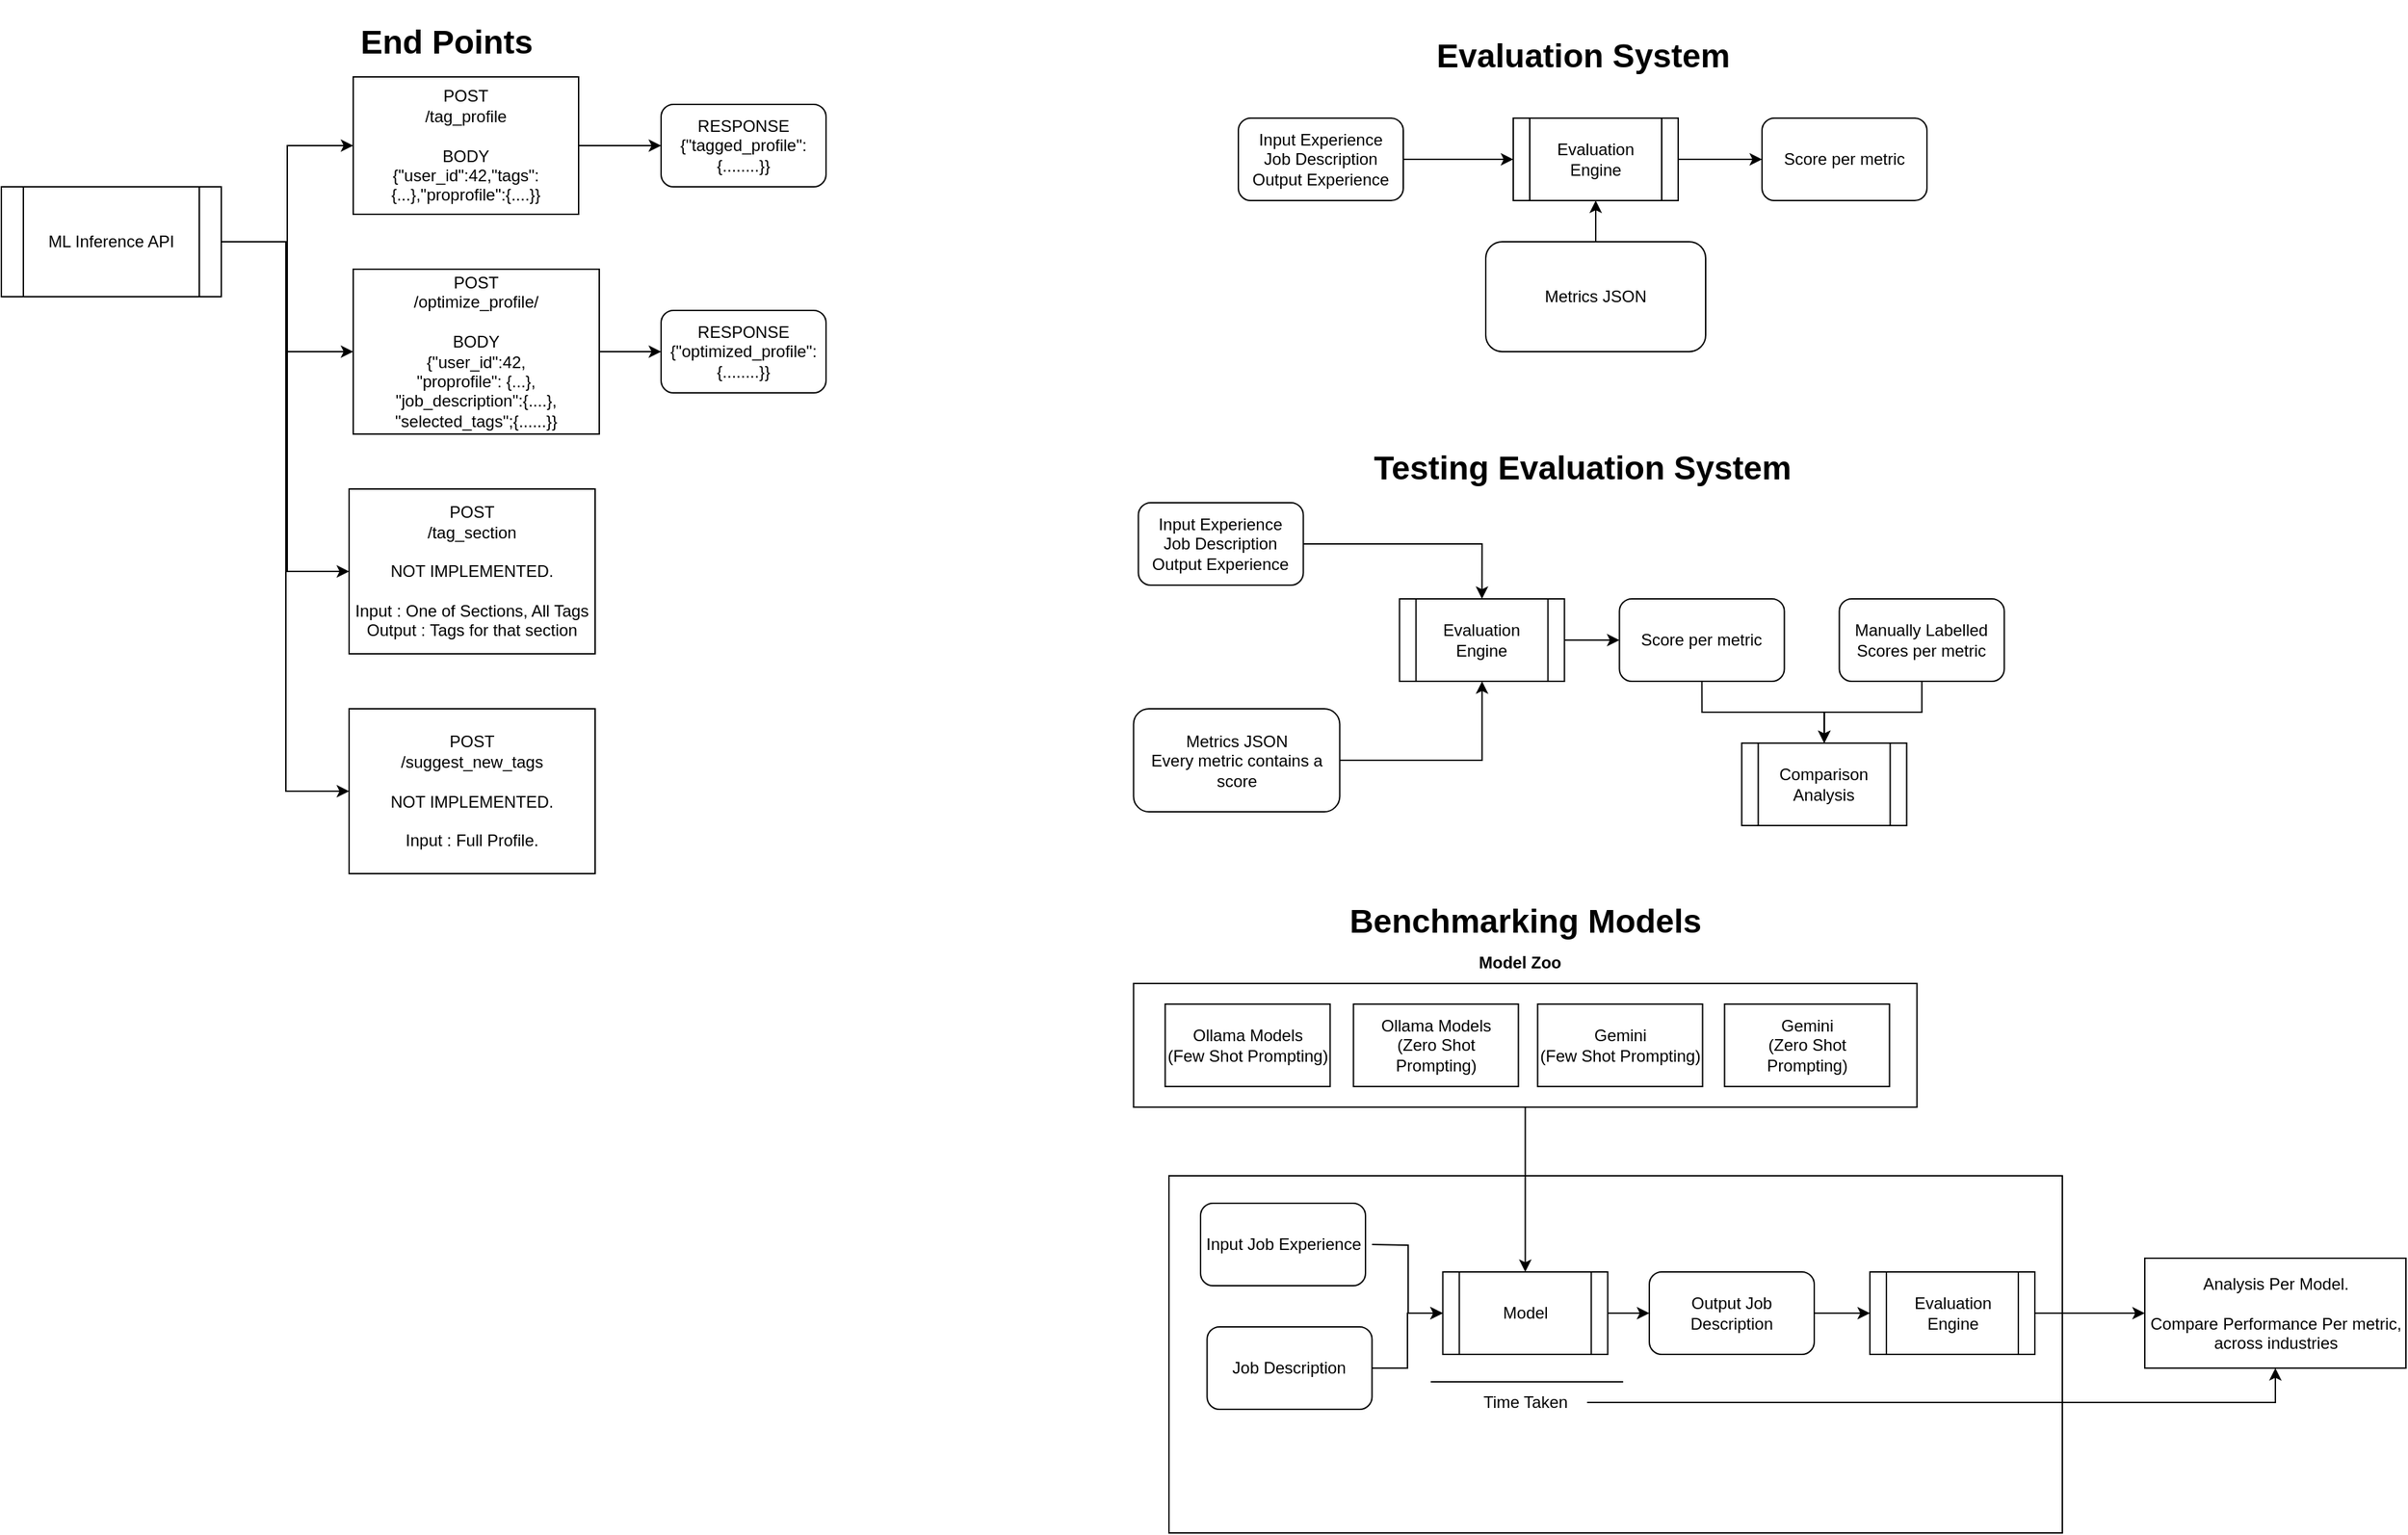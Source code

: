 <mxfile version="26.2.14">
  <diagram name="Page-1" id="Rc3s0BRqiITv8N8nPfR5">
    <mxGraphModel dx="1866" dy="968" grid="1" gridSize="10" guides="1" tooltips="1" connect="1" arrows="1" fold="1" page="1" pageScale="1" pageWidth="827" pageHeight="1169" math="0" shadow="0">
      <root>
        <mxCell id="0" />
        <mxCell id="1" parent="0" />
        <mxCell id="SC9cyZY3klM1m1NmlQsm-56" value="" style="rounded=0;whiteSpace=wrap;html=1;" parent="1" vertex="1">
          <mxGeometry x="939.5" y="880" width="650" height="260" as="geometry" />
        </mxCell>
        <mxCell id="fd7VVPAdmDBcDg8gATgO-1" value="&lt;h1&gt;End Points&lt;/h1&gt;" style="text;html=1;align=center;verticalAlign=middle;whiteSpace=wrap;rounded=0;" parent="1" vertex="1">
          <mxGeometry x="306" y="40" width="216" height="30" as="geometry" />
        </mxCell>
        <mxCell id="fd7VVPAdmDBcDg8gATgO-7" style="edgeStyle=orthogonalEdgeStyle;rounded=0;orthogonalLoop=1;jettySize=auto;html=1;entryX=0;entryY=0.5;entryDx=0;entryDy=0;" parent="1" source="fd7VVPAdmDBcDg8gATgO-2" target="fd7VVPAdmDBcDg8gATgO-5" edge="1">
          <mxGeometry relative="1" as="geometry" />
        </mxCell>
        <mxCell id="fd7VVPAdmDBcDg8gATgO-8" style="edgeStyle=orthogonalEdgeStyle;rounded=0;orthogonalLoop=1;jettySize=auto;html=1;" parent="1" source="fd7VVPAdmDBcDg8gATgO-2" target="fd7VVPAdmDBcDg8gATgO-3" edge="1">
          <mxGeometry relative="1" as="geometry" />
        </mxCell>
        <mxCell id="SC9cyZY3klM1m1NmlQsm-2" style="edgeStyle=orthogonalEdgeStyle;rounded=0;orthogonalLoop=1;jettySize=auto;html=1;" parent="1" target="SC9cyZY3klM1m1NmlQsm-1" edge="1">
          <mxGeometry relative="1" as="geometry">
            <mxPoint x="248" y="200" as="sourcePoint" />
            <mxPoint x="341" y="440" as="targetPoint" />
            <Array as="points">
              <mxPoint x="298" y="200" />
              <mxPoint x="298" y="440" />
            </Array>
          </mxGeometry>
        </mxCell>
        <mxCell id="SC9cyZY3klM1m1NmlQsm-4" style="edgeStyle=orthogonalEdgeStyle;rounded=0;orthogonalLoop=1;jettySize=auto;html=1;entryX=0;entryY=0.5;entryDx=0;entryDy=0;" parent="1" source="fd7VVPAdmDBcDg8gATgO-2" target="SC9cyZY3klM1m1NmlQsm-3" edge="1">
          <mxGeometry relative="1" as="geometry">
            <Array as="points">
              <mxPoint x="297" y="200" />
              <mxPoint x="297" y="600" />
            </Array>
          </mxGeometry>
        </mxCell>
        <mxCell id="fd7VVPAdmDBcDg8gATgO-2" value="ML Inference API" style="shape=process;whiteSpace=wrap;html=1;backgroundOutline=1;" parent="1" vertex="1">
          <mxGeometry x="90" y="160" width="160" height="80" as="geometry" />
        </mxCell>
        <mxCell id="fd7VVPAdmDBcDg8gATgO-9" value="" style="edgeStyle=orthogonalEdgeStyle;rounded=0;orthogonalLoop=1;jettySize=auto;html=1;" parent="1" source="fd7VVPAdmDBcDg8gATgO-3" target="fd7VVPAdmDBcDg8gATgO-4" edge="1">
          <mxGeometry relative="1" as="geometry" />
        </mxCell>
        <mxCell id="fd7VVPAdmDBcDg8gATgO-3" value="POST&lt;div&gt;/tag_profile&lt;/div&gt;&lt;div&gt;&lt;br&gt;&lt;/div&gt;&lt;div&gt;BODY&lt;/div&gt;&lt;div&gt;{&quot;user_id&quot;:42,&quot;tags&quot;:{...},&quot;proprofile&quot;:{....}}&lt;/div&gt;" style="rounded=0;whiteSpace=wrap;html=1;" parent="1" vertex="1">
          <mxGeometry x="346" y="80" width="164" height="100" as="geometry" />
        </mxCell>
        <mxCell id="fd7VVPAdmDBcDg8gATgO-4" value="RESPONSE&lt;div&gt;{&quot;tagged_profile&quot;:{........}}&lt;/div&gt;" style="rounded=1;whiteSpace=wrap;html=1;" parent="1" vertex="1">
          <mxGeometry x="570" y="100" width="120" height="60" as="geometry" />
        </mxCell>
        <mxCell id="fd7VVPAdmDBcDg8gATgO-12" value="" style="edgeStyle=orthogonalEdgeStyle;rounded=0;orthogonalLoop=1;jettySize=auto;html=1;" parent="1" source="fd7VVPAdmDBcDg8gATgO-5" target="fd7VVPAdmDBcDg8gATgO-11" edge="1">
          <mxGeometry relative="1" as="geometry" />
        </mxCell>
        <mxCell id="fd7VVPAdmDBcDg8gATgO-5" value="POST&lt;div&gt;/optimize_profile/&lt;/div&gt;&lt;div&gt;&lt;br&gt;&lt;/div&gt;&lt;div&gt;BODY&lt;/div&gt;&lt;div&gt;{&quot;user_id&quot;:42,&lt;/div&gt;&lt;div&gt;&quot;proprofile&quot;: {...},&lt;/div&gt;&lt;div&gt;&quot;job_description&quot;:{....},&lt;/div&gt;&lt;div&gt;&quot;selected_tags&quot;;{......}}&lt;/div&gt;" style="rounded=0;whiteSpace=wrap;html=1;" parent="1" vertex="1">
          <mxGeometry x="346" y="220" width="179" height="120" as="geometry" />
        </mxCell>
        <mxCell id="fd7VVPAdmDBcDg8gATgO-11" value="RESPONSE&lt;div&gt;{&quot;optimized_profile&quot;:{........}}&lt;/div&gt;" style="rounded=1;whiteSpace=wrap;html=1;" parent="1" vertex="1">
          <mxGeometry x="570" y="250" width="120" height="60" as="geometry" />
        </mxCell>
        <mxCell id="SC9cyZY3klM1m1NmlQsm-1" value="POST&lt;div&gt;/tag_section&lt;/div&gt;&lt;div&gt;&lt;br&gt;&lt;/div&gt;&lt;div&gt;NOT IMPLEMENTED.&lt;/div&gt;&lt;div&gt;&lt;br&gt;&lt;/div&gt;&lt;div&gt;Input : One of Sections, All Tags&lt;/div&gt;&lt;div&gt;Output : Tags for that section&lt;/div&gt;" style="rounded=0;whiteSpace=wrap;html=1;" parent="1" vertex="1">
          <mxGeometry x="343" y="380" width="179" height="120" as="geometry" />
        </mxCell>
        <mxCell id="SC9cyZY3klM1m1NmlQsm-3" value="POST&lt;div&gt;/suggest_new_tags&lt;/div&gt;&lt;div&gt;&lt;br&gt;&lt;/div&gt;&lt;div&gt;NOT IMPLEMENTED.&lt;/div&gt;&lt;div&gt;&lt;br&gt;&lt;/div&gt;&lt;div&gt;Input : Full Profile.&lt;/div&gt;" style="rounded=0;whiteSpace=wrap;html=1;" parent="1" vertex="1">
          <mxGeometry x="343" y="540" width="179" height="120" as="geometry" />
        </mxCell>
        <mxCell id="SC9cyZY3klM1m1NmlQsm-5" value="&lt;h1&gt;Evaluation System&lt;/h1&gt;" style="text;html=1;align=center;verticalAlign=middle;whiteSpace=wrap;rounded=0;" parent="1" vertex="1">
          <mxGeometry x="1133" y="50" width="216" height="30" as="geometry" />
        </mxCell>
        <mxCell id="SC9cyZY3klM1m1NmlQsm-7" value="&lt;h1&gt;Testing Evaluation System&lt;/h1&gt;" style="text;html=1;align=center;verticalAlign=middle;whiteSpace=wrap;rounded=0;" parent="1" vertex="1">
          <mxGeometry x="1047" y="350" width="387" height="30" as="geometry" />
        </mxCell>
        <mxCell id="SC9cyZY3klM1m1NmlQsm-14" value="" style="edgeStyle=orthogonalEdgeStyle;rounded=0;orthogonalLoop=1;jettySize=auto;html=1;" parent="1" source="SC9cyZY3klM1m1NmlQsm-12" target="SC9cyZY3klM1m1NmlQsm-13" edge="1">
          <mxGeometry relative="1" as="geometry" />
        </mxCell>
        <mxCell id="SC9cyZY3klM1m1NmlQsm-12" value="Evaluation Engine" style="shape=process;whiteSpace=wrap;html=1;backgroundOutline=1;" parent="1" vertex="1">
          <mxGeometry x="1190" y="110" width="120" height="60" as="geometry" />
        </mxCell>
        <mxCell id="SC9cyZY3klM1m1NmlQsm-13" value="Score per metric" style="rounded=1;whiteSpace=wrap;html=1;" parent="1" vertex="1">
          <mxGeometry x="1371" y="110" width="120" height="60" as="geometry" />
        </mxCell>
        <mxCell id="SC9cyZY3klM1m1NmlQsm-18" style="edgeStyle=orthogonalEdgeStyle;rounded=0;orthogonalLoop=1;jettySize=auto;html=1;" parent="1" source="SC9cyZY3klM1m1NmlQsm-15" target="SC9cyZY3klM1m1NmlQsm-12" edge="1">
          <mxGeometry relative="1" as="geometry" />
        </mxCell>
        <mxCell id="SC9cyZY3klM1m1NmlQsm-15" value="Input Experience&lt;div&gt;Job Description&lt;/div&gt;&lt;div&gt;Output Experience&lt;/div&gt;" style="rounded=1;whiteSpace=wrap;html=1;" parent="1" vertex="1">
          <mxGeometry x="990" y="110" width="120" height="60" as="geometry" />
        </mxCell>
        <mxCell id="SC9cyZY3klM1m1NmlQsm-20" value="" style="edgeStyle=orthogonalEdgeStyle;rounded=0;orthogonalLoop=1;jettySize=auto;html=1;" parent="1" source="SC9cyZY3klM1m1NmlQsm-17" target="SC9cyZY3klM1m1NmlQsm-12" edge="1">
          <mxGeometry relative="1" as="geometry" />
        </mxCell>
        <mxCell id="SC9cyZY3klM1m1NmlQsm-17" value="Metrics JSON" style="rounded=1;whiteSpace=wrap;html=1;" parent="1" vertex="1">
          <mxGeometry x="1170" y="200" width="160" height="80" as="geometry" />
        </mxCell>
        <mxCell id="SC9cyZY3klM1m1NmlQsm-24" value="" style="edgeStyle=orthogonalEdgeStyle;rounded=0;orthogonalLoop=1;jettySize=auto;html=1;entryX=0.5;entryY=0;entryDx=0;entryDy=0;" parent="1" source="SC9cyZY3klM1m1NmlQsm-21" target="SC9cyZY3klM1m1NmlQsm-23" edge="1">
          <mxGeometry relative="1" as="geometry" />
        </mxCell>
        <mxCell id="SC9cyZY3klM1m1NmlQsm-21" value="Input Experience&lt;div&gt;Job Description&lt;/div&gt;&lt;div&gt;Output Experience&lt;/div&gt;" style="rounded=1;whiteSpace=wrap;html=1;" parent="1" vertex="1">
          <mxGeometry x="917.25" y="390" width="120" height="60" as="geometry" />
        </mxCell>
        <mxCell id="SC9cyZY3klM1m1NmlQsm-35" style="edgeStyle=orthogonalEdgeStyle;rounded=0;orthogonalLoop=1;jettySize=auto;html=1;entryX=0.5;entryY=0;entryDx=0;entryDy=0;" parent="1" source="SC9cyZY3klM1m1NmlQsm-22" target="SC9cyZY3klM1m1NmlQsm-32" edge="1">
          <mxGeometry relative="1" as="geometry" />
        </mxCell>
        <mxCell id="SC9cyZY3klM1m1NmlQsm-22" value="&lt;div&gt;Manually Labelled Scores per metric&lt;/div&gt;" style="rounded=1;whiteSpace=wrap;html=1;" parent="1" vertex="1">
          <mxGeometry x="1427.25" y="460" width="120" height="60" as="geometry" />
        </mxCell>
        <mxCell id="SC9cyZY3klM1m1NmlQsm-29" value="" style="edgeStyle=orthogonalEdgeStyle;rounded=0;orthogonalLoop=1;jettySize=auto;html=1;" parent="1" source="SC9cyZY3klM1m1NmlQsm-23" target="SC9cyZY3klM1m1NmlQsm-28" edge="1">
          <mxGeometry relative="1" as="geometry" />
        </mxCell>
        <mxCell id="SC9cyZY3klM1m1NmlQsm-23" value="Evaluation Engine" style="shape=process;whiteSpace=wrap;html=1;backgroundOutline=1;" parent="1" vertex="1">
          <mxGeometry x="1107.25" y="460" width="120" height="60" as="geometry" />
        </mxCell>
        <mxCell id="SC9cyZY3klM1m1NmlQsm-27" value="" style="edgeStyle=orthogonalEdgeStyle;rounded=0;orthogonalLoop=1;jettySize=auto;html=1;" parent="1" source="SC9cyZY3klM1m1NmlQsm-26" target="SC9cyZY3klM1m1NmlQsm-23" edge="1">
          <mxGeometry relative="1" as="geometry" />
        </mxCell>
        <mxCell id="SC9cyZY3klM1m1NmlQsm-26" value="Metrics JSON&lt;div&gt;Every metric contains a score&lt;/div&gt;" style="rounded=1;whiteSpace=wrap;html=1;" parent="1" vertex="1">
          <mxGeometry x="913.75" y="540" width="150" height="75" as="geometry" />
        </mxCell>
        <mxCell id="SC9cyZY3klM1m1NmlQsm-28" value="Score per metric" style="rounded=1;whiteSpace=wrap;html=1;" parent="1" vertex="1">
          <mxGeometry x="1267.25" y="460" width="120" height="60" as="geometry" />
        </mxCell>
        <mxCell id="SC9cyZY3klM1m1NmlQsm-32" value="Comparison Analysis" style="shape=process;whiteSpace=wrap;html=1;backgroundOutline=1;" parent="1" vertex="1">
          <mxGeometry x="1356.25" y="565" width="120" height="60" as="geometry" />
        </mxCell>
        <mxCell id="SC9cyZY3klM1m1NmlQsm-33" style="edgeStyle=orthogonalEdgeStyle;rounded=0;orthogonalLoop=1;jettySize=auto;html=1;exitX=0.5;exitY=1;exitDx=0;exitDy=0;" parent="1" source="SC9cyZY3klM1m1NmlQsm-28" target="SC9cyZY3klM1m1NmlQsm-32" edge="1">
          <mxGeometry relative="1" as="geometry">
            <mxPoint x="1416.25" y="590" as="targetPoint" />
          </mxGeometry>
        </mxCell>
        <mxCell id="SC9cyZY3klM1m1NmlQsm-36" value="&lt;h1&gt;Benchmarking Models&lt;/h1&gt;" style="text;html=1;align=center;verticalAlign=middle;whiteSpace=wrap;rounded=0;" parent="1" vertex="1">
          <mxGeometry x="1044.75" y="680" width="308" height="30" as="geometry" />
        </mxCell>
        <mxCell id="SC9cyZY3klM1m1NmlQsm-51" style="edgeStyle=orthogonalEdgeStyle;rounded=0;orthogonalLoop=1;jettySize=auto;html=1;" parent="1" source="SC9cyZY3klM1m1NmlQsm-37" target="SC9cyZY3klM1m1NmlQsm-49" edge="1">
          <mxGeometry relative="1" as="geometry" />
        </mxCell>
        <mxCell id="SC9cyZY3klM1m1NmlQsm-48" style="edgeStyle=orthogonalEdgeStyle;rounded=0;orthogonalLoop=1;jettySize=auto;html=1;entryX=0;entryY=0.5;entryDx=0;entryDy=0;" parent="1" target="SC9cyZY3klM1m1NmlQsm-49" edge="1">
          <mxGeometry relative="1" as="geometry">
            <mxPoint x="1087.25" y="930.0" as="sourcePoint" />
            <mxPoint x="1123.75" y="970" as="targetPoint" />
          </mxGeometry>
        </mxCell>
        <mxCell id="SC9cyZY3klM1m1NmlQsm-45" value="Input Job Experience" style="rounded=1;whiteSpace=wrap;html=1;" parent="1" vertex="1">
          <mxGeometry x="962.5" y="900" width="120" height="60" as="geometry" />
        </mxCell>
        <mxCell id="SC9cyZY3klM1m1NmlQsm-50" style="edgeStyle=orthogonalEdgeStyle;rounded=0;orthogonalLoop=1;jettySize=auto;html=1;entryX=0;entryY=0.5;entryDx=0;entryDy=0;" parent="1" source="SC9cyZY3klM1m1NmlQsm-46" target="SC9cyZY3klM1m1NmlQsm-49" edge="1">
          <mxGeometry relative="1" as="geometry" />
        </mxCell>
        <mxCell id="SC9cyZY3klM1m1NmlQsm-46" value="Job Description" style="rounded=1;whiteSpace=wrap;html=1;" parent="1" vertex="1">
          <mxGeometry x="967.25" y="990" width="120" height="60" as="geometry" />
        </mxCell>
        <mxCell id="SC9cyZY3klM1m1NmlQsm-54" value="" style="edgeStyle=orthogonalEdgeStyle;rounded=0;orthogonalLoop=1;jettySize=auto;html=1;" parent="1" source="SC9cyZY3klM1m1NmlQsm-47" target="SC9cyZY3klM1m1NmlQsm-53" edge="1">
          <mxGeometry relative="1" as="geometry" />
        </mxCell>
        <mxCell id="SC9cyZY3klM1m1NmlQsm-47" value="Output Job Description" style="rounded=1;whiteSpace=wrap;html=1;" parent="1" vertex="1">
          <mxGeometry x="1289" y="950" width="120" height="60" as="geometry" />
        </mxCell>
        <mxCell id="SC9cyZY3klM1m1NmlQsm-52" value="" style="edgeStyle=orthogonalEdgeStyle;rounded=0;orthogonalLoop=1;jettySize=auto;html=1;" parent="1" source="SC9cyZY3klM1m1NmlQsm-49" target="SC9cyZY3klM1m1NmlQsm-47" edge="1">
          <mxGeometry relative="1" as="geometry" />
        </mxCell>
        <mxCell id="SC9cyZY3klM1m1NmlQsm-49" value="Model" style="shape=process;whiteSpace=wrap;html=1;backgroundOutline=1;" parent="1" vertex="1">
          <mxGeometry x="1138.75" y="950" width="120" height="60" as="geometry" />
        </mxCell>
        <mxCell id="SC9cyZY3klM1m1NmlQsm-58" value="" style="edgeStyle=orthogonalEdgeStyle;rounded=0;orthogonalLoop=1;jettySize=auto;html=1;" parent="1" source="SC9cyZY3klM1m1NmlQsm-53" target="SC9cyZY3klM1m1NmlQsm-57" edge="1">
          <mxGeometry relative="1" as="geometry" />
        </mxCell>
        <mxCell id="SC9cyZY3klM1m1NmlQsm-53" value="Evaluation Engine" style="shape=process;whiteSpace=wrap;html=1;backgroundOutline=1;" parent="1" vertex="1">
          <mxGeometry x="1449.5" y="950" width="120" height="60" as="geometry" />
        </mxCell>
        <mxCell id="SC9cyZY3klM1m1NmlQsm-57" value="Analysis Per Model.&lt;div&gt;&lt;br&gt;&lt;/div&gt;&lt;div&gt;Compare Performance Per metric, across industries&lt;/div&gt;" style="whiteSpace=wrap;html=1;" parent="1" vertex="1">
          <mxGeometry x="1649.5" y="940" width="190" height="80" as="geometry" />
        </mxCell>
        <mxCell id="EE2F5sl9-kYnsEWwgJm--1" value="" style="endArrow=none;html=1;rounded=0;exitX=0.293;exitY=0.577;exitDx=0;exitDy=0;exitPerimeter=0;" parent="1" source="SC9cyZY3klM1m1NmlQsm-56" edge="1">
          <mxGeometry width="50" height="50" relative="1" as="geometry">
            <mxPoint x="1220" y="1080" as="sourcePoint" />
            <mxPoint x="1270" y="1030" as="targetPoint" />
          </mxGeometry>
        </mxCell>
        <mxCell id="m0XAwrbxmfJktLwqRYx8-2" style="edgeStyle=orthogonalEdgeStyle;rounded=0;orthogonalLoop=1;jettySize=auto;html=1;entryX=0.5;entryY=1;entryDx=0;entryDy=0;" edge="1" parent="1" source="EE2F5sl9-kYnsEWwgJm--5" target="SC9cyZY3klM1m1NmlQsm-57">
          <mxGeometry relative="1" as="geometry" />
        </mxCell>
        <mxCell id="EE2F5sl9-kYnsEWwgJm--5" value="Time Taken" style="text;html=1;align=center;verticalAlign=middle;whiteSpace=wrap;rounded=0;" parent="1" vertex="1">
          <mxGeometry x="1153.75" y="1030" width="90" height="30" as="geometry" />
        </mxCell>
        <mxCell id="m0XAwrbxmfJktLwqRYx8-1" value="" style="group" vertex="1" connectable="0" parent="1">
          <mxGeometry x="913.75" y="710" width="570" height="120" as="geometry" />
        </mxCell>
        <mxCell id="SC9cyZY3klM1m1NmlQsm-37" value="" style="rounded=0;whiteSpace=wrap;html=1;" parent="m0XAwrbxmfJktLwqRYx8-1" vertex="1">
          <mxGeometry y="30" width="570" height="90" as="geometry" />
        </mxCell>
        <mxCell id="SC9cyZY3klM1m1NmlQsm-38" value="Ollama Models&lt;br&gt;(Few Shot Prompting)" style="rounded=0;whiteSpace=wrap;html=1;" parent="m0XAwrbxmfJktLwqRYx8-1" vertex="1">
          <mxGeometry x="23" y="45" width="120" height="60" as="geometry" />
        </mxCell>
        <mxCell id="SC9cyZY3klM1m1NmlQsm-39" value="Ollama Models&lt;div&gt;(Zero Shot Prompting)&lt;/div&gt;" style="rounded=0;whiteSpace=wrap;html=1;" parent="m0XAwrbxmfJktLwqRYx8-1" vertex="1">
          <mxGeometry x="160" y="45" width="120" height="60" as="geometry" />
        </mxCell>
        <mxCell id="SC9cyZY3klM1m1NmlQsm-40" value="Gemini&lt;div&gt;(Few Shot Prompting)&lt;/div&gt;" style="rounded=0;whiteSpace=wrap;html=1;" parent="m0XAwrbxmfJktLwqRYx8-1" vertex="1">
          <mxGeometry x="294" y="45" width="120" height="60" as="geometry" />
        </mxCell>
        <mxCell id="SC9cyZY3klM1m1NmlQsm-41" value="Gemini&lt;div&gt;(Zero Shot Prompting)&lt;/div&gt;" style="rounded=0;whiteSpace=wrap;html=1;" parent="m0XAwrbxmfJktLwqRYx8-1" vertex="1">
          <mxGeometry x="430" y="45" width="120" height="60" as="geometry" />
        </mxCell>
        <mxCell id="SC9cyZY3klM1m1NmlQsm-43" value="&lt;b&gt;Model Zoo&lt;/b&gt;" style="text;html=1;align=center;verticalAlign=middle;whiteSpace=wrap;rounded=0;" parent="m0XAwrbxmfJktLwqRYx8-1" vertex="1">
          <mxGeometry x="236.5" width="90" height="30" as="geometry" />
        </mxCell>
      </root>
    </mxGraphModel>
  </diagram>
</mxfile>
